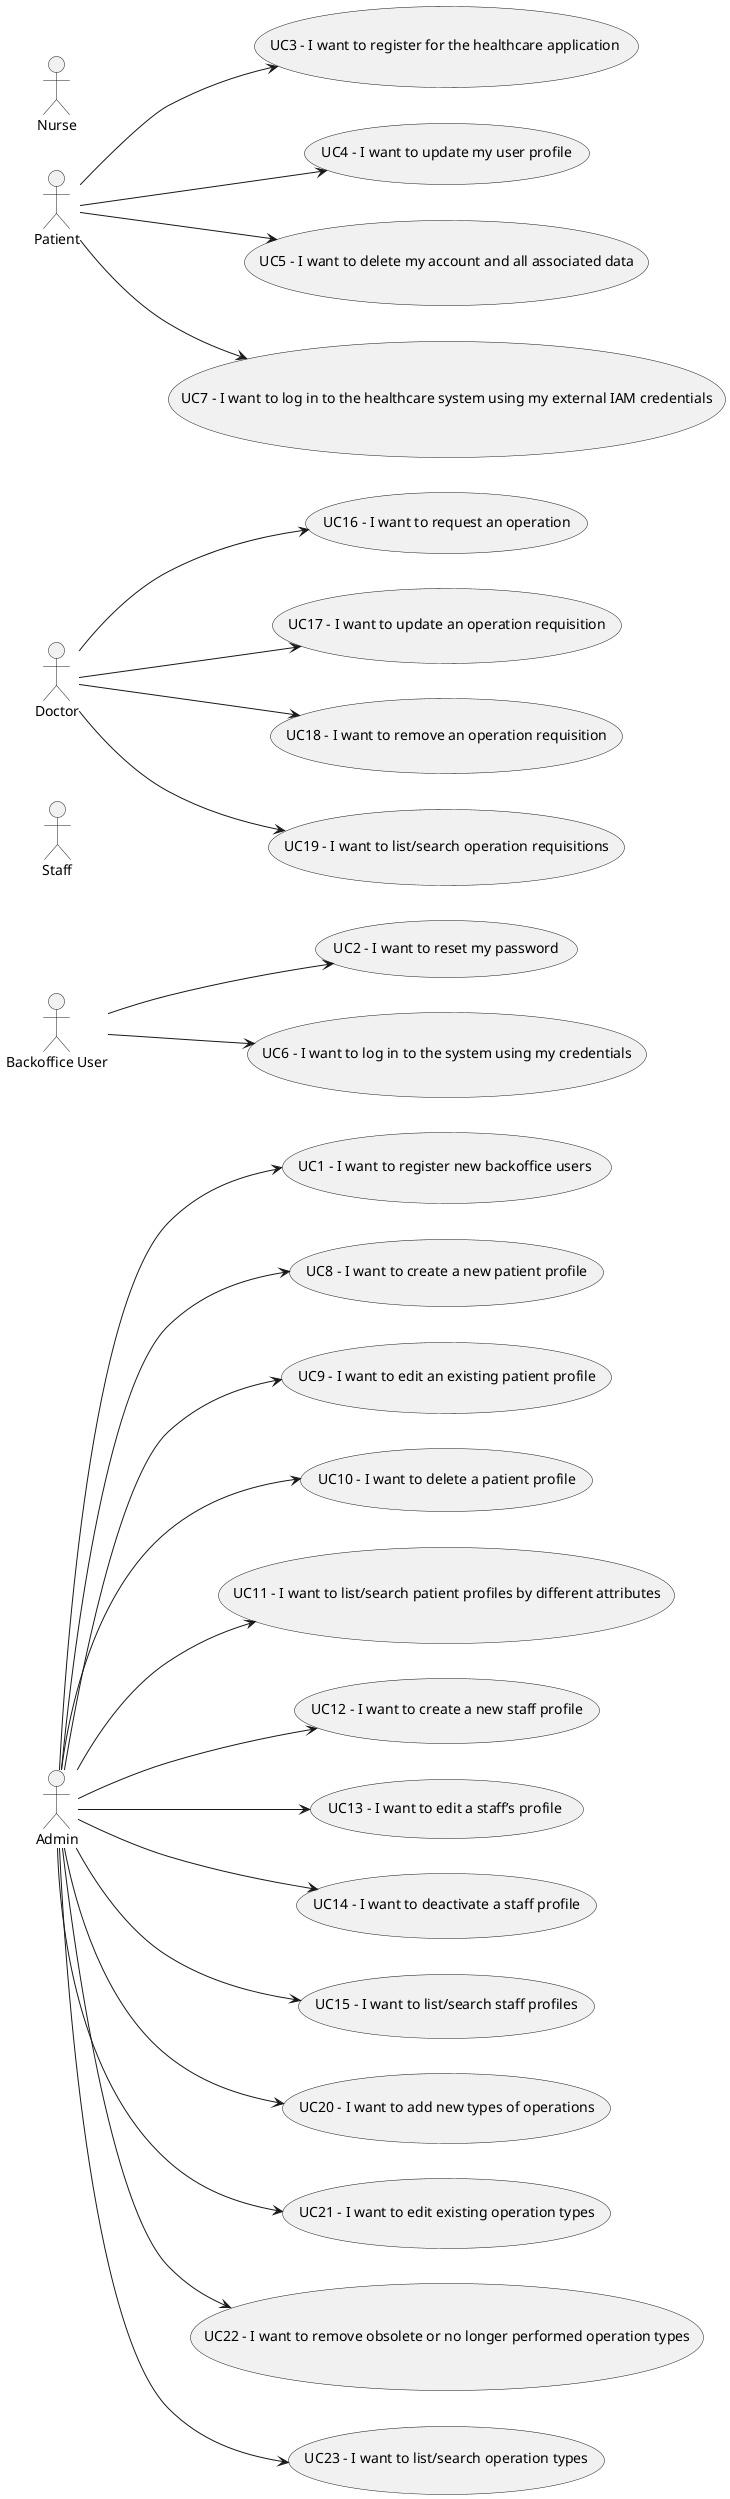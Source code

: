 @startuml
'skinparam monochrome true
skinparam packageStyle rectangle
'skinparam shadowing false


'title Use Case Diagram Example

left to right direction

actor "Admin" as ADM
actor "Backoffice User" as BOU
actor "Staff" as STF
actor "Doctor" as DOC
actor "Patient" as PAT
actor "Nurse" as NU


usecase "UC1 - I want to register new backoffice users " as UC1
usecase "UC2 - I want to reset my password" as UC2
usecase "UC3 - I want to register for the healthcare application " as UC3
usecase "UC4 - I want to update my user profile" as UC4
usecase "UC5 - I want to delete my account and all associated data" as UC5
usecase "UC6 - I want to log in to the system using my credentials" as UC6
usecase "UC7 - I want to log in to the healthcare system using my external IAM credentials" as UC7
usecase "UC8 - I want to create a new patient profile" as UC8
usecase "UC9 - I want to edit an existing patient profile" as UC9
usecase "UC10 - I want to delete a patient profile" as UC10
usecase "UC11 - I want to list/search patient profiles by different attributes" as UC11
usecase "UC12 - I want to create a new staff profile" as UC12
usecase "UC13 - I want to edit a staff’s profile " as UC13
usecase "UC14 - I want to deactivate a staff profile" as UC14
usecase "UC15 - I want to list/search staff profiles" as UC15
usecase "UC16 - I want to request an operation" as UC16
usecase "UC17 - I want to update an operation requisition" as UC17
usecase "UC18 - I want to remove an operation requisition" as UC18
usecase "UC19 - I want to list/search operation requisitions" as UC19
usecase "UC20 - I want to add new types of operations" as UC20
usecase "UC21 - I want to edit existing operation types" as UC21
usecase "UC22 - I want to remove obsolete or no longer performed operation types" as UC22
usecase "UC23 - I want to list/search operation types" as UC23



ADM --> UC1
BOU --> UC2
PAT --> UC3
PAT --> UC4
PAT --> UC5
BOU --> UC6
PAT --> UC7
ADM --> UC8
ADM --> UC9
ADM --> UC10
ADM --> UC11
ADM --> UC12
ADM --> UC13
ADM --> UC14
ADM --> UC15
DOC --> UC16
DOC --> UC17
DOC --> UC18
DOC --> UC19
ADM --> UC20
ADM --> UC21
ADM --> UC22
ADM --> UC23



@enduml